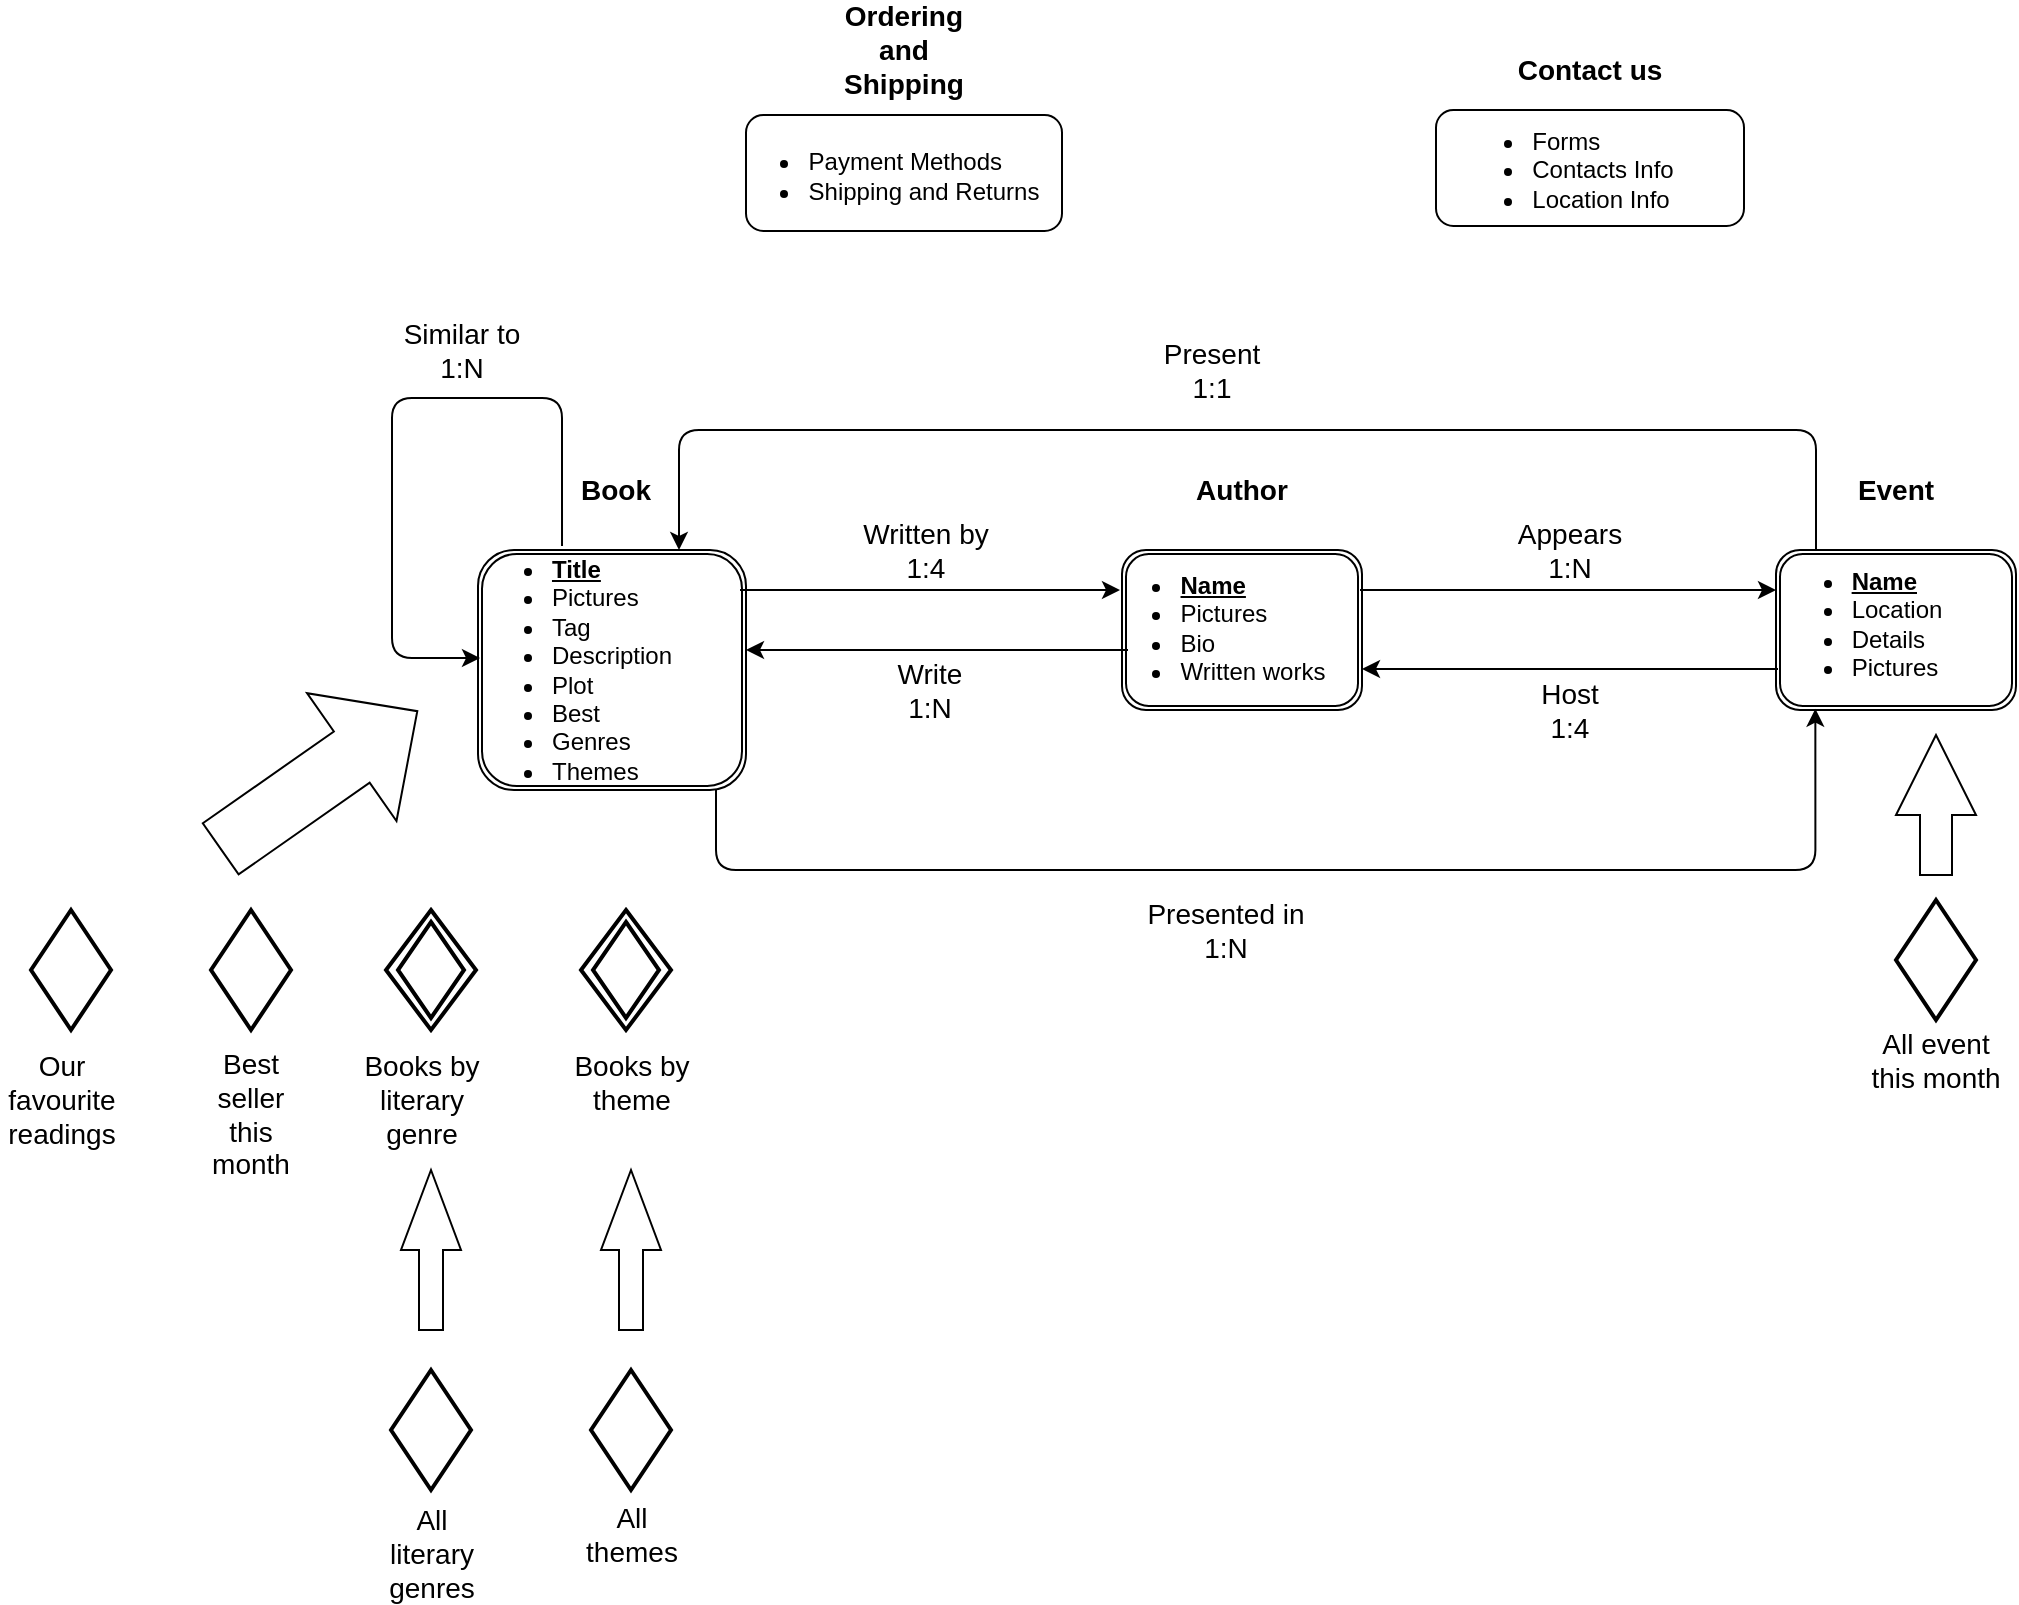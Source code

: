 <mxfile version="10.7.0" type="device"><diagram id="fbr9dn8GMll7oM022Zj6" name="Page-1"><mxGraphModel dx="1803" dy="930" grid="0" gridSize="10" guides="1" tooltips="1" connect="1" arrows="1" fold="1" page="0" pageScale="1" pageWidth="1169" pageHeight="827" math="0" shadow="0"><root><mxCell id="0"/><mxCell id="1" parent="0"/><mxCell id="c-bbijM8_eWX6547XyPN-38" value="" style="rounded=1;whiteSpace=wrap;html=1;fontSize=14;" parent="1" vertex="1"><mxGeometry x="510" y="140" width="154" height="58" as="geometry"/></mxCell><mxCell id="c-bbijM8_eWX6547XyPN-39" value="" style="rounded=1;whiteSpace=wrap;html=1;fontSize=14;" parent="1" vertex="1"><mxGeometry x="165" y="142.5" width="158" height="58" as="geometry"/></mxCell><mxCell id="c-bbijM8_eWX6547XyPN-40" value="&lt;b style=&quot;font-size: 14px;&quot;&gt;Contact us&lt;/b&gt;" style="text;html=1;strokeColor=none;fillColor=none;align=center;verticalAlign=middle;whiteSpace=wrap;rounded=0;fontSize=14;" parent="1" vertex="1"><mxGeometry x="537" y="110" width="100" height="20" as="geometry"/></mxCell><mxCell id="c-bbijM8_eWX6547XyPN-41" value="&lt;b style=&quot;font-size: 14px;&quot;&gt;Ordering&lt;br style=&quot;font-size: 14px;&quot;&gt;and&lt;br style=&quot;font-size: 14px;&quot;&gt;Shipping&lt;/b&gt;&lt;br style=&quot;font-size: 14px;&quot;&gt;" style="text;html=1;strokeColor=none;fillColor=none;align=center;verticalAlign=middle;whiteSpace=wrap;rounded=0;fontSize=14;" parent="1" vertex="1"><mxGeometry x="194" y="100" width="100" height="20" as="geometry"/></mxCell><mxCell id="c-bbijM8_eWX6547XyPN-43" value="" style="shape=ext;double=1;rounded=1;whiteSpace=wrap;html=1;fontSize=14;" parent="1" vertex="1"><mxGeometry x="31" y="360" width="134" height="120" as="geometry"/></mxCell><mxCell id="c-bbijM8_eWX6547XyPN-44" value="" style="shape=ext;double=1;rounded=1;whiteSpace=wrap;html=1;fontSize=14;" parent="1" vertex="1"><mxGeometry x="353" y="360" width="120" height="80" as="geometry"/></mxCell><mxCell id="c-bbijM8_eWX6547XyPN-45" value="" style="shape=ext;double=1;rounded=1;whiteSpace=wrap;html=1;fontSize=14;" parent="1" vertex="1"><mxGeometry x="680" y="360" width="120" height="80" as="geometry"/></mxCell><mxCell id="c-bbijM8_eWX6547XyPN-46" value="&lt;b style=&quot;font-size: 14px;&quot;&gt;Author&lt;/b&gt;" style="text;html=1;strokeColor=none;fillColor=none;align=center;verticalAlign=middle;whiteSpace=wrap;rounded=0;fontSize=14;" parent="1" vertex="1"><mxGeometry x="353" y="320" width="120" height="20" as="geometry"/></mxCell><mxCell id="c-bbijM8_eWX6547XyPN-47" value="&lt;b style=&quot;font-size: 14px;&quot;&gt;Book&lt;/b&gt;" style="text;html=1;strokeColor=none;fillColor=none;align=center;verticalAlign=middle;whiteSpace=wrap;rounded=0;fontSize=14;" parent="1" vertex="1"><mxGeometry x="40" y="320" width="120" height="20" as="geometry"/></mxCell><mxCell id="c-bbijM8_eWX6547XyPN-48" value="&lt;b style=&quot;font-size: 14px;&quot;&gt;Event&lt;/b&gt;" style="text;html=1;strokeColor=none;fillColor=none;align=center;verticalAlign=middle;whiteSpace=wrap;rounded=0;fontSize=14;" parent="1" vertex="1"><mxGeometry x="680" y="320" width="120" height="20" as="geometry"/></mxCell><mxCell id="c-bbijM8_eWX6547XyPN-49" value="" style="endArrow=classic;html=1;fontSize=14;" parent="1" edge="1"><mxGeometry width="50" height="50" relative="1" as="geometry"><mxPoint x="162" y="380" as="sourcePoint"/><mxPoint x="352" y="380" as="targetPoint"/></mxGeometry></mxCell><mxCell id="c-bbijM8_eWX6547XyPN-50" value="" style="endArrow=classic;html=1;fontSize=14;" parent="1" edge="1"><mxGeometry width="50" height="50" relative="1" as="geometry"><mxPoint x="356" y="410" as="sourcePoint"/><mxPoint x="165" y="410" as="targetPoint"/></mxGeometry></mxCell><mxCell id="c-bbijM8_eWX6547XyPN-51" value="Written by&lt;br style=&quot;font-size: 14px;&quot;&gt;1:4&lt;br style=&quot;font-size: 14px;&quot;&gt;" style="text;html=1;strokeColor=none;fillColor=none;align=center;verticalAlign=middle;whiteSpace=wrap;rounded=0;fontSize=14;" parent="1" vertex="1"><mxGeometry x="180" y="350" width="150" height="20" as="geometry"/></mxCell><mxCell id="c-bbijM8_eWX6547XyPN-52" value="Write&lt;br style=&quot;font-size: 14px;&quot;&gt;1:N&lt;br style=&quot;font-size: 14px;&quot;&gt;" style="text;html=1;strokeColor=none;fillColor=none;align=center;verticalAlign=middle;whiteSpace=wrap;rounded=0;fontSize=14;" parent="1" vertex="1"><mxGeometry x="181.5" y="420" width="150" height="20" as="geometry"/></mxCell><mxCell id="c-bbijM8_eWX6547XyPN-53" value="" style="endArrow=classic;html=1;fontSize=14;" parent="1" edge="1"><mxGeometry width="50" height="50" relative="1" as="geometry"><mxPoint x="472" y="380" as="sourcePoint"/><mxPoint x="680" y="380" as="targetPoint"/></mxGeometry></mxCell><mxCell id="c-bbijM8_eWX6547XyPN-54" value="" style="endArrow=classic;html=1;fontSize=14;" parent="1" edge="1"><mxGeometry width="50" height="50" relative="1" as="geometry"><mxPoint x="681" y="419.5" as="sourcePoint"/><mxPoint x="473" y="419.5" as="targetPoint"/></mxGeometry></mxCell><mxCell id="c-bbijM8_eWX6547XyPN-55" value="Appears&lt;br style=&quot;font-size: 14px;&quot;&gt;1:N&lt;br style=&quot;font-size: 14px;&quot;&gt;" style="text;html=1;strokeColor=none;fillColor=none;align=center;verticalAlign=middle;whiteSpace=wrap;rounded=0;fontSize=14;" parent="1" vertex="1"><mxGeometry x="501.5" y="350" width="150" height="20" as="geometry"/></mxCell><mxCell id="c-bbijM8_eWX6547XyPN-56" value="Host&lt;br style=&quot;font-size: 14px;&quot;&gt;1:4&lt;br style=&quot;font-size: 14px;&quot;&gt;" style="text;html=1;strokeColor=none;fillColor=none;align=center;verticalAlign=middle;whiteSpace=wrap;rounded=0;fontSize=14;" parent="1" vertex="1"><mxGeometry x="501.5" y="430" width="150" height="20" as="geometry"/></mxCell><mxCell id="c-bbijM8_eWX6547XyPN-57" value="" style="edgeStyle=segmentEdgeStyle;endArrow=classic;html=1;entryX=0.164;entryY=0.992;entryDx=0;entryDy=0;entryPerimeter=0;fontSize=14;" parent="1" source="c-bbijM8_eWX6547XyPN-43" target="c-bbijM8_eWX6547XyPN-45" edge="1"><mxGeometry width="50" height="50" relative="1" as="geometry"><mxPoint x="70" y="470" as="sourcePoint"/><mxPoint x="690" y="470" as="targetPoint"/><Array as="points"><mxPoint x="150" y="520"/><mxPoint x="700" y="520"/></Array></mxGeometry></mxCell><mxCell id="c-bbijM8_eWX6547XyPN-58" value="" style="edgeStyle=segmentEdgeStyle;endArrow=classic;html=1;exitX=0.75;exitY=0;exitDx=0;exitDy=0;entryX=0.75;entryY=0;entryDx=0;entryDy=0;fontSize=14;" parent="1" target="c-bbijM8_eWX6547XyPN-43" edge="1"><mxGeometry width="50" height="50" relative="1" as="geometry"><mxPoint x="700" y="360" as="sourcePoint"/><mxPoint x="80" y="300" as="targetPoint"/><Array as="points"><mxPoint x="700" y="360"/><mxPoint x="700" y="300"/><mxPoint x="130" y="300"/></Array></mxGeometry></mxCell><mxCell id="c-bbijM8_eWX6547XyPN-59" value="Present&lt;br style=&quot;font-size: 14px;&quot;&gt;1:1&lt;br style=&quot;font-size: 14px;&quot;&gt;" style="text;html=1;strokeColor=none;fillColor=none;align=center;verticalAlign=middle;whiteSpace=wrap;rounded=0;fontSize=14;" parent="1" vertex="1"><mxGeometry x="323" y="260" width="150" height="20" as="geometry"/></mxCell><mxCell id="c-bbijM8_eWX6547XyPN-60" value="Presented in&lt;br style=&quot;font-size: 14px;&quot;&gt;1:N&lt;br style=&quot;font-size: 14px;&quot;&gt;" style="text;html=1;strokeColor=none;fillColor=none;align=center;verticalAlign=middle;whiteSpace=wrap;rounded=0;fontSize=14;" parent="1" vertex="1"><mxGeometry x="330" y="540" width="150" height="20" as="geometry"/></mxCell><mxCell id="c-bbijM8_eWX6547XyPN-61" value="&lt;font style=&quot;font-size: 14px;&quot;&gt;Similar to&lt;br style=&quot;font-size: 14px;&quot;&gt;1:N&lt;/font&gt;&lt;br style=&quot;font-size: 14px;&quot;&gt;" style="text;html=1;strokeColor=none;fillColor=none;align=center;verticalAlign=middle;whiteSpace=wrap;rounded=0;fontSize=14;" parent="1" vertex="1"><mxGeometry x="-27.5" y="250" width="100" height="20" as="geometry"/></mxCell><mxCell id="c-bbijM8_eWX6547XyPN-62" value="" style="shape=rhombus;strokeWidth=2;fontSize=14;perimeter=rhombusPerimeter;whiteSpace=wrap;html=1;align=center;fontSize=14;" parent="1" vertex="1"><mxGeometry x="740" y="535" width="40" height="60" as="geometry"/></mxCell><mxCell id="c-bbijM8_eWX6547XyPN-63" value="All event this month&lt;br style=&quot;font-size: 14px;&quot;&gt;" style="text;html=1;strokeColor=none;fillColor=none;align=center;verticalAlign=middle;whiteSpace=wrap;rounded=0;fontSize=14;" parent="1" vertex="1"><mxGeometry x="720" y="605" width="80" height="20" as="geometry"/></mxCell><mxCell id="c-bbijM8_eWX6547XyPN-64" value="" style="shape=rhombus;strokeWidth=2;fontSize=14;perimeter=rhombusPerimeter;whiteSpace=wrap;html=1;align=center;fontSize=14;" parent="1" vertex="1"><mxGeometry x="-102.5" y="540" width="40" height="60" as="geometry"/></mxCell><mxCell id="c-bbijM8_eWX6547XyPN-65" value="" style="shape=rhombus;strokeWidth=2;fontSize=14;perimeter=rhombusPerimeter;whiteSpace=wrap;html=1;align=center;fontSize=14;" parent="1" vertex="1"><mxGeometry x="87.5" y="770" width="40" height="60" as="geometry"/></mxCell><mxCell id="c-bbijM8_eWX6547XyPN-67" value="Our favourite readings&lt;br style=&quot;font-size: 14px;&quot;&gt;" style="text;html=1;strokeColor=none;fillColor=none;align=center;verticalAlign=middle;whiteSpace=wrap;rounded=0;fontSize=14;" parent="1" vertex="1"><mxGeometry x="-207.5" y="625" width="60" height="20" as="geometry"/></mxCell><mxCell id="c-bbijM8_eWX6547XyPN-68" value="Best seller this month&lt;br style=&quot;font-size: 14px;&quot;&gt;" style="text;html=1;strokeColor=none;fillColor=none;align=center;verticalAlign=middle;whiteSpace=wrap;rounded=0;fontSize=14;" parent="1" vertex="1"><mxGeometry x="-111" y="625" width="57" height="33" as="geometry"/></mxCell><mxCell id="c-bbijM8_eWX6547XyPN-70" value="" style="shape=rhombus;double=1;strokeWidth=2;fontSize=14;perimeter=rhombusPerimeter;whiteSpace=wrap;html=1;align=center;fontSize=14;" parent="1" vertex="1"><mxGeometry x="82.5" y="540" width="45" height="60" as="geometry"/></mxCell><mxCell id="c-bbijM8_eWX6547XyPN-71" value="" style="shape=rhombus;double=1;strokeWidth=2;fontSize=14;perimeter=rhombusPerimeter;whiteSpace=wrap;html=1;align=center;fontSize=14;" parent="1" vertex="1"><mxGeometry x="-15" y="540" width="45" height="60" as="geometry"/></mxCell><mxCell id="c-bbijM8_eWX6547XyPN-72" value="Books by literary genre&lt;br style=&quot;font-size: 14px;&quot;&gt;" style="text;html=1;strokeColor=none;fillColor=none;align=center;verticalAlign=middle;whiteSpace=wrap;rounded=0;fontSize=14;" parent="1" vertex="1"><mxGeometry x="-27.5" y="625" width="60" height="20" as="geometry"/></mxCell><mxCell id="c-bbijM8_eWX6547XyPN-73" value="Books by theme&lt;br style=&quot;font-size: 14px;&quot;&gt;" style="text;html=1;strokeColor=none;fillColor=none;align=center;verticalAlign=middle;whiteSpace=wrap;rounded=0;fontSize=14;" parent="1" vertex="1"><mxGeometry x="77.5" y="616" width="60" height="20" as="geometry"/></mxCell><mxCell id="c-bbijM8_eWX6547XyPN-74" value="" style="shape=rhombus;strokeWidth=2;fontSize=14;perimeter=rhombusPerimeter;whiteSpace=wrap;html=1;align=center;fontSize=14;" parent="1" vertex="1"><mxGeometry x="-192.5" y="540" width="40" height="60" as="geometry"/></mxCell><mxCell id="c-bbijM8_eWX6547XyPN-75" value="" style="shape=rhombus;strokeWidth=2;fontSize=14;perimeter=rhombusPerimeter;whiteSpace=wrap;html=1;align=center;fontSize=14;" parent="1" vertex="1"><mxGeometry x="-12.5" y="770" width="40" height="60" as="geometry"/></mxCell><mxCell id="c-bbijM8_eWX6547XyPN-77" value="All literary genres&lt;br style=&quot;font-size: 14px;&quot;&gt;" style="text;html=1;strokeColor=none;fillColor=none;align=center;verticalAlign=middle;whiteSpace=wrap;rounded=0;fontSize=14;" parent="1" vertex="1"><mxGeometry x="-22" y="840" width="60" height="43" as="geometry"/></mxCell><mxCell id="c-bbijM8_eWX6547XyPN-78" value="All themes&lt;br style=&quot;font-size: 14px;&quot;&gt;" style="text;html=1;strokeColor=none;fillColor=none;align=center;verticalAlign=middle;whiteSpace=wrap;rounded=0;fontSize=14;" parent="1" vertex="1"><mxGeometry x="78" y="840" width="60" height="24" as="geometry"/></mxCell><mxCell id="c-bbijM8_eWX6547XyPN-80" value="" style="html=1;shadow=0;dashed=0;align=center;verticalAlign=middle;shape=mxgraph.arrows2.arrow;dy=0.6;dx=40;direction=north;notch=0;fontSize=14;" parent="1" vertex="1"><mxGeometry x="-7.5" y="670" width="30" height="80" as="geometry"/></mxCell><mxCell id="c-bbijM8_eWX6547XyPN-81" value="" style="html=1;shadow=0;dashed=0;align=center;verticalAlign=middle;shape=mxgraph.arrows2.arrow;dy=0.6;dx=40;direction=north;notch=0;fontSize=14;" parent="1" vertex="1"><mxGeometry x="92.5" y="670" width="30" height="80" as="geometry"/></mxCell><mxCell id="c-bbijM8_eWX6547XyPN-87" value="" style="html=1;shadow=0;dashed=0;align=center;verticalAlign=middle;shape=mxgraph.arrows2.arrow;dy=0.6;dx=40;direction=north;notch=0;rotation=55;fontSize=14;" parent="1" vertex="1"><mxGeometry x="-87.5" y="415" width="78" height="120" as="geometry"/></mxCell><mxCell id="c-bbijM8_eWX6547XyPN-88" value="" style="html=1;shadow=0;dashed=0;align=center;verticalAlign=middle;shape=mxgraph.arrows2.arrow;dy=0.6;dx=40;direction=north;notch=0;fontSize=14;" parent="1" vertex="1"><mxGeometry x="740" y="452.5" width="40" height="70" as="geometry"/></mxCell><mxCell id="mIEQ3Yoyn0n3D5ddNNU_-1" value="&lt;ul&gt;&lt;li style=&quot;text-align: left&quot;&gt;&lt;u&gt;&lt;b&gt;Title&lt;/b&gt;&lt;/u&gt;&lt;/li&gt;&lt;li style=&quot;text-align: left&quot;&gt;Pictures&lt;/li&gt;&lt;li style=&quot;text-align: left&quot;&gt;Tag&lt;/li&gt;&lt;li style=&quot;text-align: left&quot;&gt;Description&lt;/li&gt;&lt;li style=&quot;text-align: left&quot;&gt;Plot&lt;/li&gt;&lt;li style=&quot;text-align: left&quot;&gt;Best&lt;/li&gt;&lt;li style=&quot;text-align: left&quot;&gt;Genres&lt;/li&gt;&lt;li style=&quot;text-align: left&quot;&gt;Themes&lt;/li&gt;&lt;/ul&gt;&lt;div style=&quot;text-align: left&quot;&gt;&lt;/div&gt;" style="text;html=1;strokeColor=none;fillColor=none;align=center;verticalAlign=middle;whiteSpace=wrap;rounded=0;" parent="1" vertex="1"><mxGeometry x="44.5" y="368.5" width="66" height="103" as="geometry"/></mxCell><mxCell id="mIEQ3Yoyn0n3D5ddNNU_-2" value="&lt;ul&gt;&lt;li style=&quot;text-align: left&quot;&gt;&lt;u&gt;&lt;b&gt;Name&lt;/b&gt;&lt;/u&gt;&lt;/li&gt;&lt;li style=&quot;text-align: left&quot;&gt;Location&lt;/li&gt;&lt;li style=&quot;text-align: left&quot;&gt;Details&lt;/li&gt;&lt;li style=&quot;text-align: left&quot;&gt;Pictures&lt;/li&gt;&lt;/ul&gt;&lt;div style=&quot;text-align: left&quot;&gt;&lt;/div&gt;" style="text;html=1;strokeColor=none;fillColor=none;align=center;verticalAlign=middle;whiteSpace=wrap;rounded=0;" parent="1" vertex="1"><mxGeometry x="669.5" y="366" width="101" height="61" as="geometry"/></mxCell><mxCell id="mIEQ3Yoyn0n3D5ddNNU_-3" value="&lt;ul&gt;&lt;li style=&quot;text-align: left&quot;&gt;&lt;u&gt;&lt;b&gt;Name&lt;/b&gt;&lt;/u&gt;&lt;/li&gt;&lt;li style=&quot;text-align: left&quot;&gt;Pictures&lt;/li&gt;&lt;li style=&quot;text-align: left&quot;&gt;Bio&lt;/li&gt;&lt;li style=&quot;text-align: left&quot;&gt;Written works&lt;/li&gt;&lt;/ul&gt;&lt;div style=&quot;text-align: left&quot;&gt;&lt;/div&gt;" style="text;html=1;strokeColor=none;fillColor=none;align=center;verticalAlign=middle;whiteSpace=wrap;rounded=0;" parent="1" vertex="1"><mxGeometry x="338.5" y="368.5" width="119" height="61" as="geometry"/></mxCell><mxCell id="mIEQ3Yoyn0n3D5ddNNU_-5" value="&lt;ul&gt;&lt;li style=&quot;text-align: left&quot;&gt;Forms&lt;/li&gt;&lt;li style=&quot;text-align: left&quot;&gt;Contacts Info&lt;/li&gt;&lt;li style=&quot;text-align: left&quot;&gt;Location Info&lt;/li&gt;&lt;/ul&gt;&lt;div style=&quot;text-align: left&quot;&gt;&lt;/div&gt;" style="text;html=1;strokeColor=none;fillColor=none;align=center;verticalAlign=middle;whiteSpace=wrap;rounded=0;" parent="1" vertex="1"><mxGeometry x="494.5" y="139.5" width="157" height="61" as="geometry"/></mxCell><mxCell id="mIEQ3Yoyn0n3D5ddNNU_-8" value="&lt;ul&gt;&lt;li style=&quot;text-align: left&quot;&gt;Payment Methods&lt;/li&gt;&lt;li style=&quot;text-align: left&quot;&gt;Shipping and Returns&lt;/li&gt;&lt;/ul&gt;&lt;div style=&quot;text-align: left&quot;&gt;&lt;/div&gt;" style="text;html=1;strokeColor=none;fillColor=none;align=center;verticalAlign=middle;whiteSpace=wrap;rounded=0;" parent="1" vertex="1"><mxGeometry x="154" y="142.5" width="160" height="61" as="geometry"/></mxCell><mxCell id="jY7Qpl5DiJC52FYQoMY0-11" value="" style="endArrow=classic;html=1;exitX=0.432;exitY=-0.102;exitDx=0;exitDy=0;exitPerimeter=0;" edge="1" parent="1" source="mIEQ3Yoyn0n3D5ddNNU_-1"><mxGeometry width="50" height="50" relative="1" as="geometry"><mxPoint x="-1" y="347" as="sourcePoint"/><mxPoint x="32" y="414" as="targetPoint"/><Array as="points"><mxPoint x="73" y="284"/><mxPoint x="-12" y="284"/><mxPoint x="-12" y="414"/></Array></mxGeometry></mxCell></root></mxGraphModel></diagram></mxfile>
